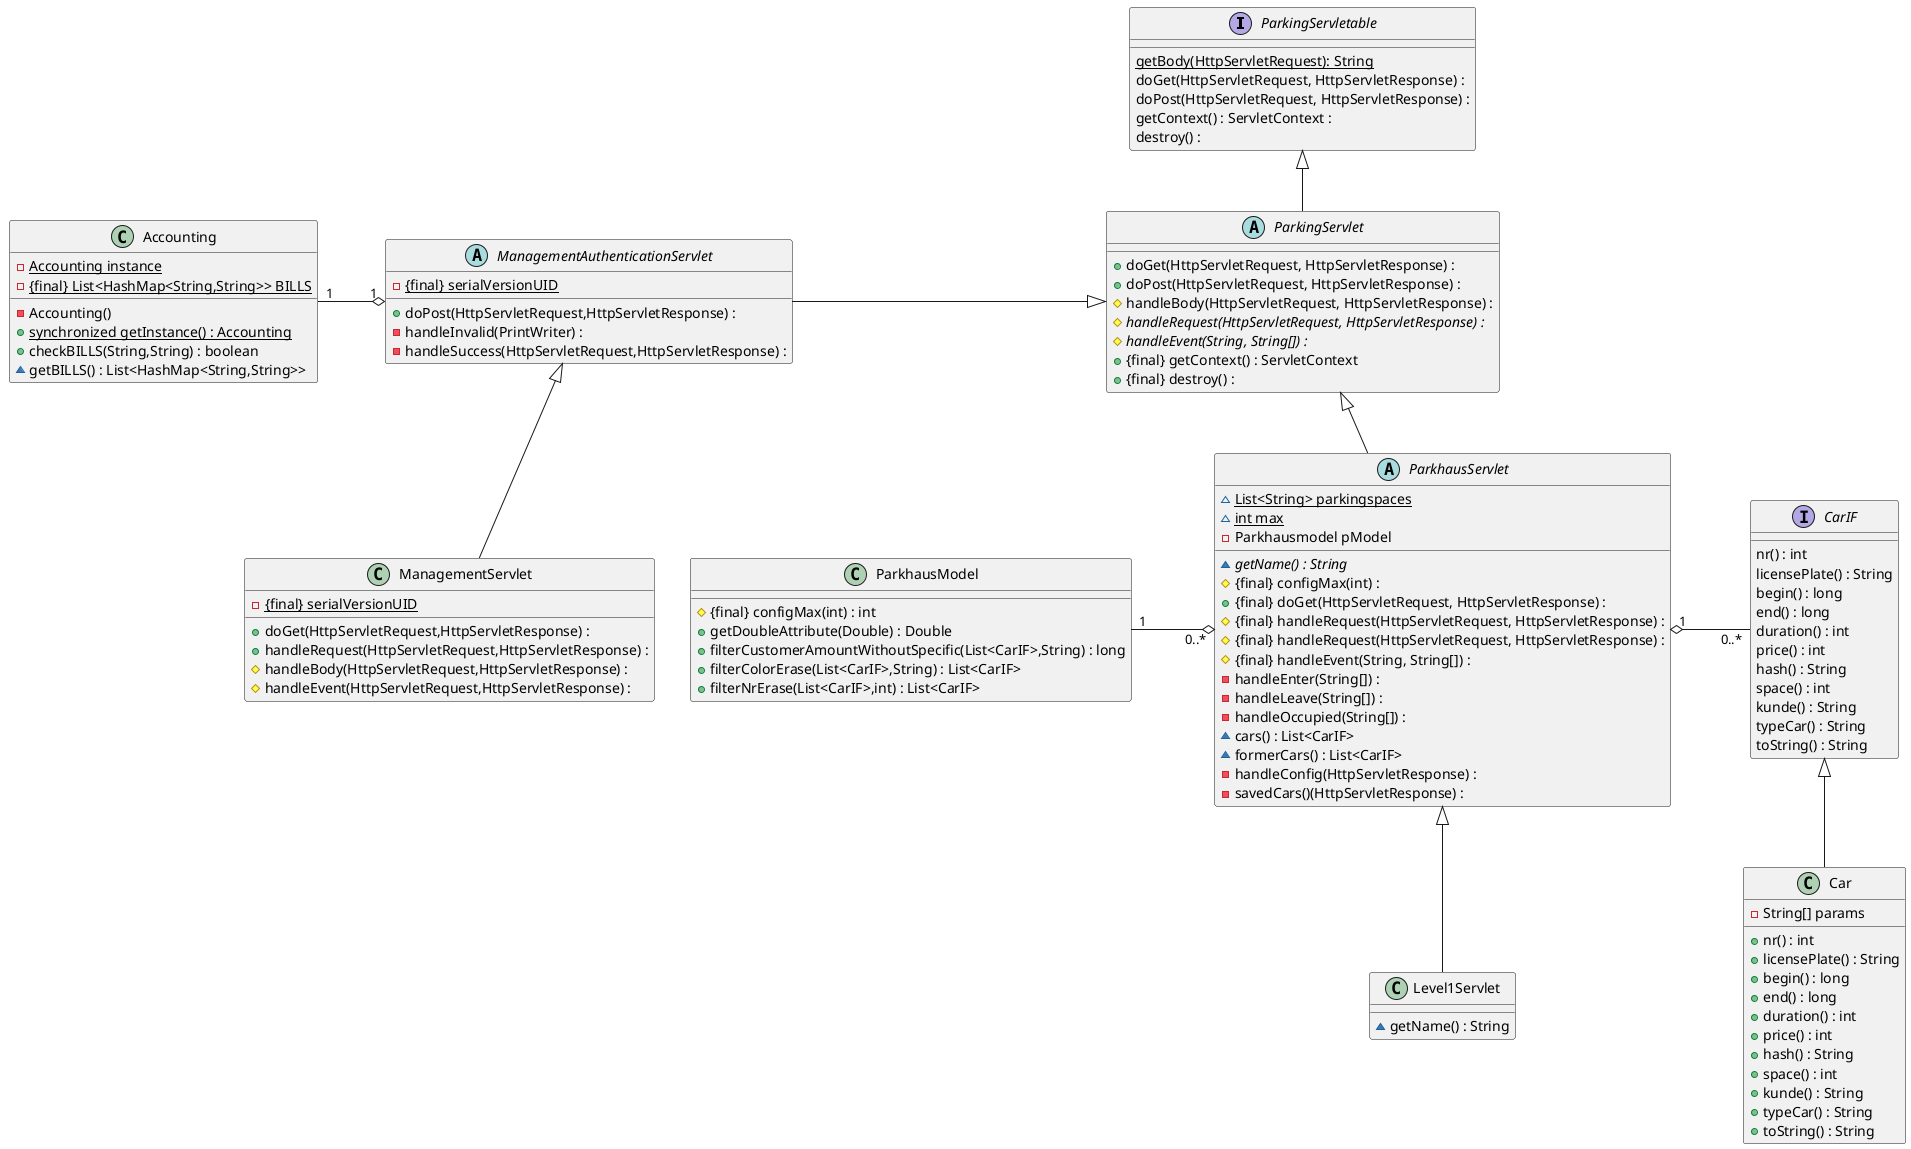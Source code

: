 @startuml
'https://plantuml.com/class-diagram
interface ParkingServletable {
    {static} getBody(HttpServletRequest): String
    doGet(HttpServletRequest, HttpServletResponse) :
    doPost(HttpServletRequest, HttpServletResponse) :
    getContext() : ServletContext :
    destroy() :
}
abstract class ParkingServlet {
    + doGet(HttpServletRequest, HttpServletResponse) :
    + doPost(HttpServletRequest, HttpServletResponse) :
    # handleBody(HttpServletRequest, HttpServletResponse) :
    # {abstract} handleRequest(HttpServletRequest, HttpServletResponse) :
    # {abstract} handleEvent(String, String[]) :
    + {final} getContext() : ServletContext
    + {final} destroy() :
}

abstract class ParkhausServlet {
    ~ {static} List<String> parkingspaces
    ~ {static} int max
    - Parkhausmodel pModel

    ~ {abstract} getName() : String
    # {final} configMax(int) :
    + {final} doGet(HttpServletRequest, HttpServletResponse) :
    # {final} handleRequest(HttpServletRequest, HttpServletResponse) :
    # {final} handleRequest(HttpServletRequest, HttpServletResponse) :
    # {final} handleEvent(String, String[]) :
    - handleEnter(String[]) :
    - handleLeave(String[]) :
    - handleOccupied(String[]) :
    ~ cars() : List<CarIF>
    ~ formerCars() : List<CarIF>
    - handleConfig(HttpServletResponse) :
    - savedCars()(HttpServletResponse) :
}

class ParkhausModel {
    # {final} configMax(int) : int
    + getDoubleAttribute(Double) : Double
    + filterCustomerAmountWithoutSpecific(List<CarIF>,String) : long
    + filterColorErase(List<CarIF>,String) : List<CarIF>
    + filterNrErase(List<CarIF>,int) : List<CarIF>
}

class Level1Servlet {
    ~ getName() : String
}

class Car {
    - String[] params
    + nr() : int
    + licensePlate() : String
    + begin() : long
    + end() : long
    + duration() : int
    + price() : int
    + hash() : String
    + space() : int
    + kunde() : String
    + typeCar() : String
    + toString() : String
}

interface CarIF{
    nr() : int
    licensePlate() : String
    begin() : long
    end() : long
    duration() : int
    price() : int
    hash() : String
    space() : int
    kunde() : String
    typeCar() : String
    toString() : String
}

abstract class ManagementAuthenticationServlet {
    - {final} {static} serialVersionUID
    + doPost(HttpServletRequest,HttpServletResponse) :
    - handleInvalid(PrintWriter) :
    - handleSuccess(HttpServletRequest,HttpServletResponse) :
}

class ManagementServlet {
    - {final} {static} serialVersionUID
    + doGet(HttpServletRequest,HttpServletResponse) :
    + handleRequest(HttpServletRequest,HttpServletResponse) :
    # handleBody(HttpServletRequest,HttpServletResponse) :
    # handleEvent(HttpServletRequest,HttpServletResponse) :
}

class Accounting {
    - {static} Accounting instance
    - {static} {final} List<HashMap<String,String>> BILLS
    - Accounting()
    + {static} synchronized getInstance() : Accounting
    + checkBILLS(String,String) : boolean
    ~ getBILLS() : List<HashMap<String,String>>
}




ParkingServletable <|-- ParkingServlet
ParkingServlet <|-- ParkhausServlet
ParkhausServlet <|-- Level1Servlet

ParkhausServlet "0..*" o-left- "1" ParkhausModel : "              "
CarIF "0..*" -left-o "1" ParkhausServlet : "             "
CarIF <|-- Car

ParkingServlet <|-left- ManagementAuthenticationServlet
ManagementAuthenticationServlet <|-down- ManagementServlet
ManagementAuthenticationServlet "1" o-left- "1" Accounting : "         "

@enduml